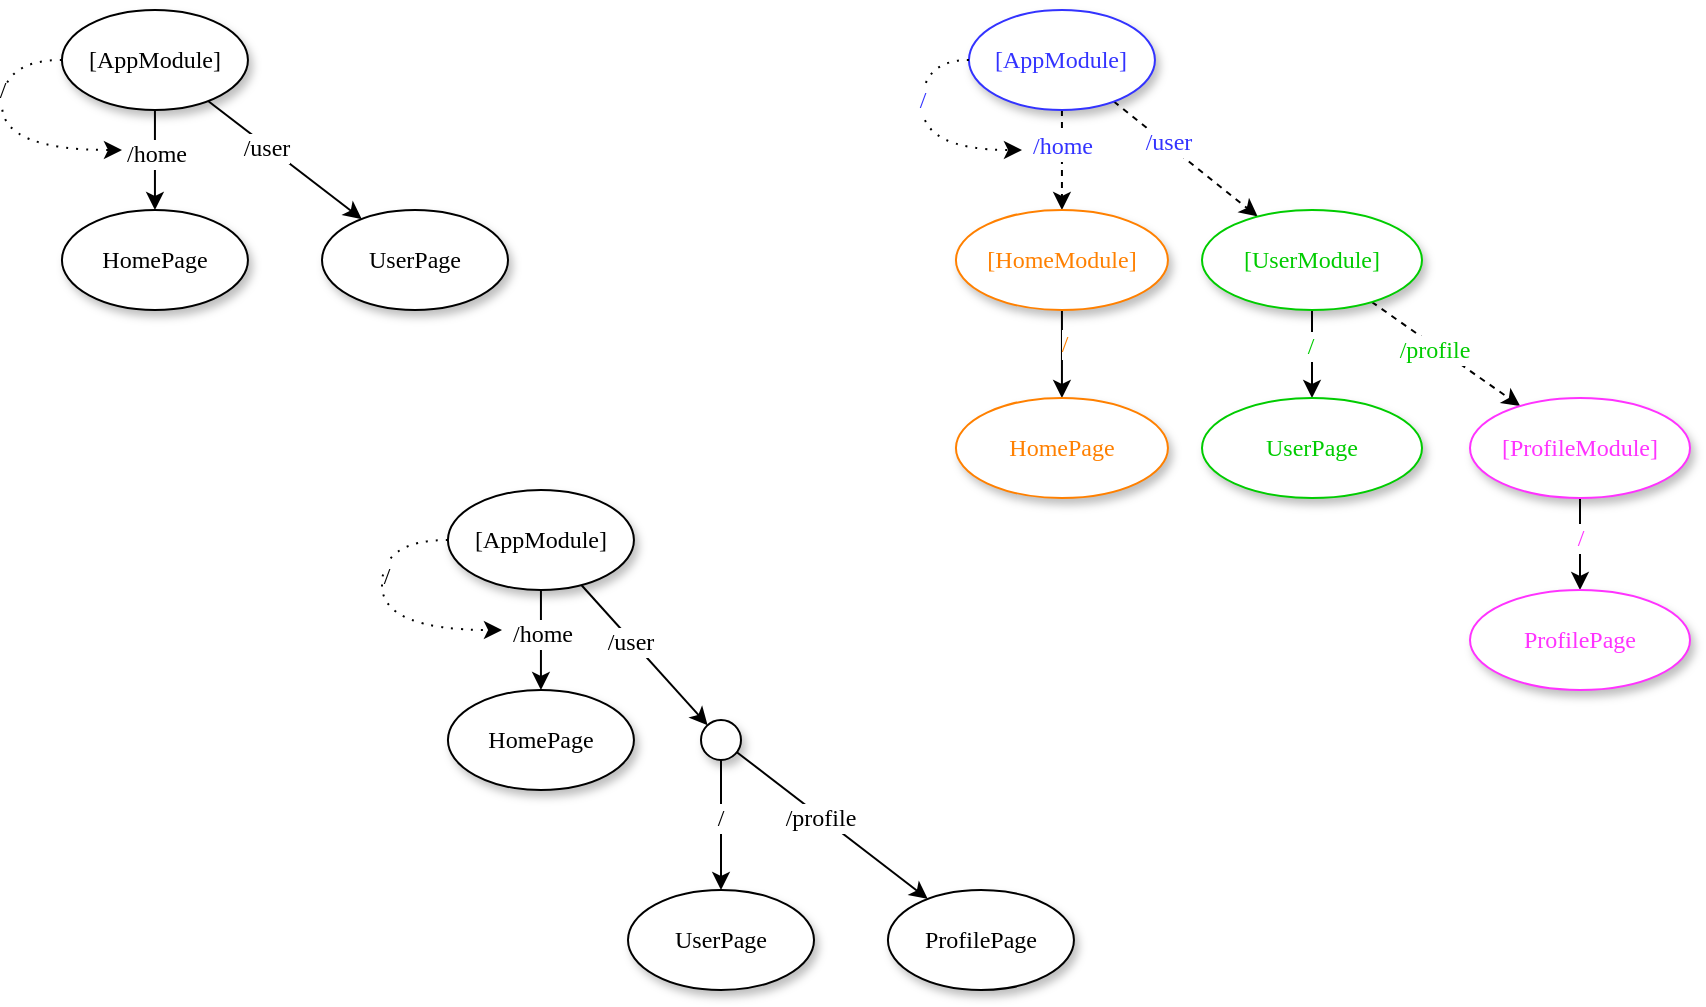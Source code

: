 <mxfile version="12.1.0" type="device" pages="1"><diagram name="Page-1" id="42789a77-a242-8287-6e28-9cd8cfd52e62"><mxGraphModel dx="477" dy="354" grid="1" gridSize="10" guides="1" tooltips="1" connect="1" arrows="1" fold="1" page="1" pageScale="1" pageWidth="1100" pageHeight="850" background="#ffffff" math="0" shadow="0"><root><mxCell id="0"/><mxCell id="1" parent="0"/><mxCell id="ZB4y5BmmnJJefZV12zvB-3" value="" style="rounded=0;orthogonalLoop=1;jettySize=auto;html=1;dashed=1;" parent="1" source="ZB4y5BmmnJJefZV12zvB-9" target="1ea317790d2ca983-2" edge="1"><mxGeometry relative="1" as="geometry"><mxPoint x="679.972" y="130" as="sourcePoint"/></mxGeometry></mxCell><mxCell id="ZB4y5BmmnJJefZV12zvB-4" value="/home" style="text;html=1;resizable=0;points=[];align=center;verticalAlign=middle;labelBackgroundColor=#FFFFFF;fontFamily=Lucida Console;fontColor=#3333FF;" parent="ZB4y5BmmnJJefZV12zvB-3" vertex="1" connectable="0"><mxGeometry y="-7" relative="1" as="geometry"><mxPoint x="7" y="-7" as="offset"/></mxGeometry></mxCell><mxCell id="ZB4y5BmmnJJefZV12zvB-7" value="" style="edgeStyle=none;rounded=0;orthogonalLoop=1;jettySize=auto;html=1;fontFamily=Lucida Console;fontColor=#3333FF;dashed=1;" parent="1" source="ZB4y5BmmnJJefZV12zvB-9" target="1ea317790d2ca983-7" edge="1"><mxGeometry relative="1" as="geometry"/></mxCell><mxCell id="ZB4y5BmmnJJefZV12zvB-8" value="/user" style="text;html=1;resizable=0;points=[];align=center;verticalAlign=middle;labelBackgroundColor=#ffffff;fontFamily=Lucida Console;fontColor=#3333FF;" parent="ZB4y5BmmnJJefZV12zvB-7" vertex="1" connectable="0"><mxGeometry x="-0.275" y="1" relative="1" as="geometry"><mxPoint as="offset"/></mxGeometry></mxCell><mxCell id="ZB4y5BmmnJJefZV12zvB-11" value="" style="edgeStyle=none;rounded=0;orthogonalLoop=1;jettySize=auto;html=1;fontFamily=Lucida Console;fontColor=#3333FF;" parent="1" source="1ea317790d2ca983-2" target="ZB4y5BmmnJJefZV12zvB-10" edge="1"><mxGeometry relative="1" as="geometry"/></mxCell><mxCell id="ZB4y5BmmnJJefZV12zvB-12" value="/" style="text;html=1;resizable=0;points=[];align=center;verticalAlign=middle;labelBackgroundColor=#ffffff;fontFamily=Lucida Console;fontColor=#FF8000;" parent="ZB4y5BmmnJJefZV12zvB-11" vertex="1" connectable="0"><mxGeometry x="-0.243" y="1" relative="1" as="geometry"><mxPoint as="offset"/></mxGeometry></mxCell><mxCell id="1ea317790d2ca983-2" value="&lt;span&gt;[HomeModule]&lt;/span&gt;" style="ellipse;whiteSpace=wrap;html=1;rounded=0;shadow=1;comic=0;labelBackgroundColor=none;strokeColor=#FF8000;strokeWidth=1;fillColor=#FFFFFF;fontFamily=Verdana;fontSize=12;fontColor=#FF8000;align=center;" parent="1" vertex="1"><mxGeometry x="626.972" y="170" width="106" height="50" as="geometry"/></mxCell><mxCell id="ZB4y5BmmnJJefZV12zvB-10" value="&lt;span&gt;HomePage&lt;/span&gt;" style="ellipse;whiteSpace=wrap;html=1;rounded=0;shadow=1;comic=0;labelBackgroundColor=none;strokeColor=#FF8000;strokeWidth=1;fillColor=#FFFFFF;fontFamily=Verdana;fontSize=12;fontColor=#FF8000;align=center;" parent="1" vertex="1"><mxGeometry x="626.972" y="264" width="106" height="50" as="geometry"/></mxCell><mxCell id="ZB4y5BmmnJJefZV12zvB-14" value="" style="edgeStyle=none;rounded=0;orthogonalLoop=1;jettySize=auto;html=1;fontFamily=Lucida Console;fontColor=#3333FF;" parent="1" source="1ea317790d2ca983-7" target="ZB4y5BmmnJJefZV12zvB-13" edge="1"><mxGeometry relative="1" as="geometry"/></mxCell><mxCell id="ZB4y5BmmnJJefZV12zvB-16" value="&lt;font color=&quot;#00cc00&quot;&gt;/&lt;/font&gt;" style="text;html=1;resizable=0;points=[];align=center;verticalAlign=middle;labelBackgroundColor=#ffffff;fontFamily=Lucida Console;fontColor=#3333FF;" parent="ZB4y5BmmnJJefZV12zvB-14" vertex="1" connectable="0"><mxGeometry x="-0.171" y="-1" relative="1" as="geometry"><mxPoint as="offset"/></mxGeometry></mxCell><mxCell id="ZB4y5BmmnJJefZV12zvB-18" value="" style="edgeStyle=none;rounded=0;orthogonalLoop=1;jettySize=auto;html=1;fontFamily=Lucida Console;fontColor=#00CC00;dashed=1;" parent="1" source="1ea317790d2ca983-7" target="ZB4y5BmmnJJefZV12zvB-17" edge="1"><mxGeometry relative="1" as="geometry"/></mxCell><mxCell id="ZB4y5BmmnJJefZV12zvB-19" value="/profile" style="text;html=1;resizable=0;points=[];align=center;verticalAlign=middle;labelBackgroundColor=#ffffff;fontFamily=Lucida Console;fontColor=#00CC00;" parent="ZB4y5BmmnJJefZV12zvB-18" vertex="1" connectable="0"><mxGeometry x="-0.155" y="-2" relative="1" as="geometry"><mxPoint as="offset"/></mxGeometry></mxCell><mxCell id="1ea317790d2ca983-7" value="&lt;span&gt;[UserModule]&lt;/span&gt;" style="ellipse;whiteSpace=wrap;html=1;rounded=0;shadow=1;comic=0;labelBackgroundColor=none;strokeColor=#00CC00;strokeWidth=1;fillColor=#FFFFFF;fontFamily=Verdana;fontSize=12;fontColor=#00CC00;align=center;" parent="1" vertex="1"><mxGeometry x="750" y="170" width="110" height="50" as="geometry"/></mxCell><mxCell id="ZB4y5BmmnJJefZV12zvB-21" value="" style="edgeStyle=none;rounded=0;orthogonalLoop=1;jettySize=auto;html=1;fontFamily=Lucida Console;fontColor=#FF33FF;" parent="1" source="ZB4y5BmmnJJefZV12zvB-17" target="ZB4y5BmmnJJefZV12zvB-20" edge="1"><mxGeometry relative="1" as="geometry"/></mxCell><mxCell id="ZB4y5BmmnJJefZV12zvB-22" value="/" style="text;html=1;resizable=0;points=[];align=center;verticalAlign=middle;labelBackgroundColor=#ffffff;fontFamily=Lucida Console;fontColor=#FF33FF;" parent="ZB4y5BmmnJJefZV12zvB-21" vertex="1" connectable="0"><mxGeometry x="-0.16" relative="1" as="geometry"><mxPoint as="offset"/></mxGeometry></mxCell><mxCell id="ZB4y5BmmnJJefZV12zvB-17" value="&lt;span&gt;[ProfileModule]&lt;/span&gt;" style="ellipse;whiteSpace=wrap;html=1;rounded=0;shadow=1;comic=0;labelBackgroundColor=none;strokeColor=#FF33FF;strokeWidth=1;fillColor=#FFFFFF;fontFamily=Verdana;fontSize=12;fontColor=#FF33FF;align=center;" parent="1" vertex="1"><mxGeometry x="884" y="264" width="110" height="50" as="geometry"/></mxCell><mxCell id="ZB4y5BmmnJJefZV12zvB-20" value="&lt;span&gt;ProfilePage&lt;/span&gt;" style="ellipse;whiteSpace=wrap;html=1;rounded=0;shadow=1;comic=0;labelBackgroundColor=none;strokeColor=#FF33FF;strokeWidth=1;fillColor=#FFFFFF;fontFamily=Verdana;fontSize=12;fontColor=#FF33FF;align=center;" parent="1" vertex="1"><mxGeometry x="884" y="360" width="110" height="50" as="geometry"/></mxCell><mxCell id="ZB4y5BmmnJJefZV12zvB-13" value="&lt;span&gt;UserPage&lt;/span&gt;" style="ellipse;whiteSpace=wrap;html=1;rounded=0;shadow=1;comic=0;labelBackgroundColor=none;strokeColor=#00CC00;strokeWidth=1;fillColor=#FFFFFF;fontFamily=Verdana;fontSize=12;fontColor=#00CC00;align=center;" parent="1" vertex="1"><mxGeometry x="750" y="264" width="110" height="50" as="geometry"/></mxCell><mxCell id="ZB4y5BmmnJJefZV12zvB-9" value="&lt;span&gt;[AppModule]&lt;/span&gt;" style="ellipse;whiteSpace=wrap;html=1;rounded=0;shadow=1;comic=0;labelBackgroundColor=none;strokeColor=#3333FF;strokeWidth=1;fillColor=#FFFFFF;fontFamily=Verdana;fontSize=12;fontColor=#3333FF;align=center;" parent="1" vertex="1"><mxGeometry x="633.472" y="70" width="93" height="50" as="geometry"/></mxCell><mxCell id="ZB4y5BmmnJJefZV12zvB-26" value="" style="edgeStyle=none;rounded=0;orthogonalLoop=1;jettySize=auto;html=1;fontFamily=Lucida Console;fontColor=#000000;" parent="1" source="ZB4y5BmmnJJefZV12zvB-24" target="ZB4y5BmmnJJefZV12zvB-25" edge="1"><mxGeometry relative="1" as="geometry"/></mxCell><mxCell id="ZB4y5BmmnJJefZV12zvB-27" value="/home" style="text;html=1;resizable=0;points=[];align=center;verticalAlign=middle;labelBackgroundColor=#ffffff;fontFamily=Lucida Console;fontColor=#000000;" parent="ZB4y5BmmnJJefZV12zvB-26" vertex="1" connectable="0"><mxGeometry x="-0.148" relative="1" as="geometry"><mxPoint as="offset"/></mxGeometry></mxCell><mxCell id="ZB4y5BmmnJJefZV12zvB-29" value="" style="edgeStyle=none;rounded=0;orthogonalLoop=1;jettySize=auto;html=1;fontFamily=Lucida Console;fontColor=#000000;" parent="1" source="ZB4y5BmmnJJefZV12zvB-24" target="ZB4y5BmmnJJefZV12zvB-28" edge="1"><mxGeometry relative="1" as="geometry"/></mxCell><mxCell id="ZB4y5BmmnJJefZV12zvB-30" value="/user" style="text;html=1;resizable=0;points=[];align=center;verticalAlign=middle;labelBackgroundColor=#ffffff;fontFamily=Lucida Console;fontColor=#000000;" parent="ZB4y5BmmnJJefZV12zvB-29" vertex="1" connectable="0"><mxGeometry x="-0.223" y="-1" relative="1" as="geometry"><mxPoint as="offset"/></mxGeometry></mxCell><mxCell id="ZB4y5BmmnJJefZV12zvB-24" value="&lt;span&gt;[AppModule]&lt;/span&gt;" style="ellipse;whiteSpace=wrap;html=1;rounded=0;shadow=1;comic=0;labelBackgroundColor=none;strokeColor=#000000;strokeWidth=1;fillColor=#FFFFFF;fontFamily=Verdana;fontSize=12;fontColor=#000000;align=center;" parent="1" vertex="1"><mxGeometry x="372.972" y="310" width="93" height="50" as="geometry"/></mxCell><mxCell id="ZB4y5BmmnJJefZV12zvB-32" value="" style="edgeStyle=none;rounded=0;orthogonalLoop=1;jettySize=auto;html=1;fontFamily=Lucida Console;fontColor=#000000;" parent="1" source="ZB4y5BmmnJJefZV12zvB-28" target="ZB4y5BmmnJJefZV12zvB-31" edge="1"><mxGeometry relative="1" as="geometry"/></mxCell><mxCell id="ZB4y5BmmnJJefZV12zvB-33" value="/profile" style="text;html=1;resizable=0;points=[];align=center;verticalAlign=middle;labelBackgroundColor=#ffffff;fontFamily=Lucida Console;fontColor=#000000;" parent="ZB4y5BmmnJJefZV12zvB-32" vertex="1" connectable="0"><mxGeometry x="-0.124" y="-1" relative="1" as="geometry"><mxPoint as="offset"/></mxGeometry></mxCell><mxCell id="ZB4y5BmmnJJefZV12zvB-28" value="" style="ellipse;whiteSpace=wrap;html=1;rounded=0;shadow=1;comic=0;labelBackgroundColor=none;strokeColor=#000000;strokeWidth=1;fillColor=#FFFFFF;fontFamily=Verdana;fontSize=12;fontColor=#000000;align=center;" parent="1" vertex="1"><mxGeometry x="499.5" y="425" width="20" height="20" as="geometry"/></mxCell><mxCell id="ZB4y5BmmnJJefZV12zvB-31" value="&lt;span&gt;ProfilePage&lt;/span&gt;" style="ellipse;whiteSpace=wrap;html=1;rounded=0;shadow=1;comic=0;labelBackgroundColor=none;strokeColor=#000000;strokeWidth=1;fillColor=#FFFFFF;fontFamily=Verdana;fontSize=12;fontColor=#000000;align=center;" parent="1" vertex="1"><mxGeometry x="592.972" y="510" width="93" height="50" as="geometry"/></mxCell><mxCell id="ZB4y5BmmnJJefZV12zvB-25" value="&lt;span&gt;HomePage&lt;/span&gt;" style="ellipse;whiteSpace=wrap;html=1;rounded=0;shadow=1;comic=0;labelBackgroundColor=none;strokeColor=#000000;strokeWidth=1;fillColor=#FFFFFF;fontFamily=Verdana;fontSize=12;fontColor=#000000;align=center;" parent="1" vertex="1"><mxGeometry x="372.972" y="410" width="93" height="50" as="geometry"/></mxCell><mxCell id="ZB4y5BmmnJJefZV12zvB-37" value="&lt;span&gt;UserPage&lt;/span&gt;" style="ellipse;whiteSpace=wrap;html=1;rounded=0;shadow=1;comic=0;labelBackgroundColor=none;strokeColor=#000000;strokeWidth=1;fillColor=#FFFFFF;fontFamily=Verdana;fontSize=12;fontColor=#000000;align=center;" parent="1" vertex="1"><mxGeometry x="463.0" y="510" width="93" height="50" as="geometry"/></mxCell><mxCell id="ZB4y5BmmnJJefZV12zvB-38" value="" style="edgeStyle=none;rounded=0;orthogonalLoop=1;jettySize=auto;html=1;fontFamily=Lucida Console;fontColor=#000000;" parent="1" source="ZB4y5BmmnJJefZV12zvB-28" target="ZB4y5BmmnJJefZV12zvB-37" edge="1"><mxGeometry relative="1" as="geometry"><mxPoint x="415.701" y="444.628" as="sourcePoint"/></mxGeometry></mxCell><mxCell id="ZB4y5BmmnJJefZV12zvB-39" value="/" style="text;html=1;resizable=0;points=[];align=center;verticalAlign=middle;labelBackgroundColor=#ffffff;fontFamily=Lucida Console;fontColor=#000000;" parent="ZB4y5BmmnJJefZV12zvB-38" vertex="1" connectable="0"><mxGeometry x="-0.124" y="-1" relative="1" as="geometry"><mxPoint as="offset"/></mxGeometry></mxCell><mxCell id="ZB4y5BmmnJJefZV12zvB-40" value="" style="edgeStyle=none;rounded=0;orthogonalLoop=1;jettySize=auto;html=1;fontFamily=Lucida Console;fontColor=#000000;" parent="1" source="ZB4y5BmmnJJefZV12zvB-44" target="ZB4y5BmmnJJefZV12zvB-49" edge="1"><mxGeometry relative="1" as="geometry"/></mxCell><mxCell id="ZB4y5BmmnJJefZV12zvB-41" value="/home" style="text;html=1;resizable=0;points=[];align=center;verticalAlign=middle;labelBackgroundColor=#ffffff;fontFamily=Lucida Console;fontColor=#000000;" parent="ZB4y5BmmnJJefZV12zvB-40" vertex="1" connectable="0"><mxGeometry x="-0.148" relative="1" as="geometry"><mxPoint as="offset"/></mxGeometry></mxCell><mxCell id="ZB4y5BmmnJJefZV12zvB-42" value="" style="edgeStyle=none;rounded=0;orthogonalLoop=1;jettySize=auto;html=1;fontFamily=Lucida Console;fontColor=#000000;" parent="1" source="ZB4y5BmmnJJefZV12zvB-44" target="ZB4y5BmmnJJefZV12zvB-50" edge="1"><mxGeometry relative="1" as="geometry"><mxPoint x="309.822" y="187.556" as="targetPoint"/></mxGeometry></mxCell><mxCell id="ZB4y5BmmnJJefZV12zvB-43" value="/user" style="text;html=1;resizable=0;points=[];align=center;verticalAlign=middle;labelBackgroundColor=#ffffff;fontFamily=Lucida Console;fontColor=#000000;" parent="ZB4y5BmmnJJefZV12zvB-42" vertex="1" connectable="0"><mxGeometry x="-0.223" y="-1" relative="1" as="geometry"><mxPoint as="offset"/></mxGeometry></mxCell><mxCell id="ZB4y5BmmnJJefZV12zvB-54" value="" style="edgeStyle=orthogonalEdgeStyle;rounded=0;orthogonalLoop=1;jettySize=auto;html=1;fontFamily=Lucida Console;fontColor=#FF8000;curved=1;dashed=1;dashPattern=1 4;" parent="1" source="ZB4y5BmmnJJefZV12zvB-44" edge="1"><mxGeometry relative="1" as="geometry"><mxPoint x="210" y="140" as="targetPoint"/><Array as="points"><mxPoint x="150" y="95"/><mxPoint x="150" y="140"/></Array></mxGeometry></mxCell><mxCell id="ZB4y5BmmnJJefZV12zvB-55" value="&lt;font color=&quot;#000000&quot;&gt;/&lt;/font&gt;" style="text;html=1;resizable=0;points=[];align=center;verticalAlign=middle;labelBackgroundColor=#ffffff;fontFamily=Lucida Console;fontColor=#FF8000;" parent="ZB4y5BmmnJJefZV12zvB-54" vertex="1" connectable="0"><mxGeometry x="-0.143" y="-1" relative="1" as="geometry"><mxPoint x="1" y="-13" as="offset"/></mxGeometry></mxCell><mxCell id="ZB4y5BmmnJJefZV12zvB-44" value="&lt;span&gt;[AppModule]&lt;/span&gt;" style="ellipse;whiteSpace=wrap;html=1;rounded=0;shadow=1;comic=0;labelBackgroundColor=none;strokeColor=#000000;strokeWidth=1;fillColor=#FFFFFF;fontFamily=Verdana;fontSize=12;fontColor=#000000;align=center;" parent="1" vertex="1"><mxGeometry x="179.972" y="70" width="93" height="50" as="geometry"/></mxCell><mxCell id="ZB4y5BmmnJJefZV12zvB-49" value="&lt;span&gt;HomePage&lt;/span&gt;" style="ellipse;whiteSpace=wrap;html=1;rounded=0;shadow=1;comic=0;labelBackgroundColor=none;strokeColor=#000000;strokeWidth=1;fillColor=#FFFFFF;fontFamily=Verdana;fontSize=12;fontColor=#000000;align=center;" parent="1" vertex="1"><mxGeometry x="179.972" y="170" width="93" height="50" as="geometry"/></mxCell><mxCell id="ZB4y5BmmnJJefZV12zvB-50" value="&lt;span&gt;UserPage&lt;/span&gt;" style="ellipse;whiteSpace=wrap;html=1;rounded=0;shadow=1;comic=0;labelBackgroundColor=none;strokeColor=#000000;strokeWidth=1;fillColor=#FFFFFF;fontFamily=Verdana;fontSize=12;fontColor=#000000;align=center;" parent="1" vertex="1"><mxGeometry x="310.0" y="170" width="93" height="50" as="geometry"/></mxCell><mxCell id="ZB4y5BmmnJJefZV12zvB-56" value="" style="edgeStyle=orthogonalEdgeStyle;rounded=0;orthogonalLoop=1;jettySize=auto;html=1;fontFamily=Lucida Console;fontColor=#FF8000;curved=1;dashed=1;dashPattern=1 4;" parent="1" source="ZB4y5BmmnJJefZV12zvB-24" edge="1"><mxGeometry relative="1" as="geometry"><mxPoint x="356.472" y="335" as="sourcePoint"/><mxPoint x="400" y="380" as="targetPoint"/><Array as="points"><mxPoint x="340" y="335"/><mxPoint x="340" y="380"/></Array></mxGeometry></mxCell><mxCell id="ZB4y5BmmnJJefZV12zvB-57" value="&lt;font color=&quot;#000000&quot;&gt;/&lt;/font&gt;" style="text;html=1;resizable=0;points=[];align=center;verticalAlign=middle;labelBackgroundColor=#ffffff;fontFamily=Lucida Console;fontColor=#FF8000;" parent="ZB4y5BmmnJJefZV12zvB-56" vertex="1" connectable="0"><mxGeometry x="-0.143" y="-1" relative="1" as="geometry"><mxPoint x="2.5" y="-8" as="offset"/></mxGeometry></mxCell><mxCell id="ZB4y5BmmnJJefZV12zvB-58" value="" style="edgeStyle=orthogonalEdgeStyle;rounded=0;orthogonalLoop=1;jettySize=auto;html=1;fontFamily=Lucida Console;fontColor=#FF8000;curved=1;dashed=1;dashPattern=1 4;" parent="1" source="ZB4y5BmmnJJefZV12zvB-9" edge="1"><mxGeometry relative="1" as="geometry"><mxPoint x="552.473" y="170.048" as="sourcePoint"/><mxPoint x="660" y="140" as="targetPoint"/><Array as="points"><mxPoint x="610" y="95"/><mxPoint x="610" y="140"/></Array></mxGeometry></mxCell><mxCell id="ZB4y5BmmnJJefZV12zvB-59" value="&lt;font color=&quot;#3333ff&quot;&gt;/&lt;/font&gt;" style="text;html=1;resizable=0;points=[];align=center;verticalAlign=middle;labelBackgroundColor=#ffffff;fontFamily=Lucida Console;fontColor=#FF8000;" parent="ZB4y5BmmnJJefZV12zvB-58" vertex="1" connectable="0"><mxGeometry x="-0.143" y="-1" relative="1" as="geometry"><mxPoint x="1" y="-8" as="offset"/></mxGeometry></mxCell></root></mxGraphModel></diagram></mxfile>